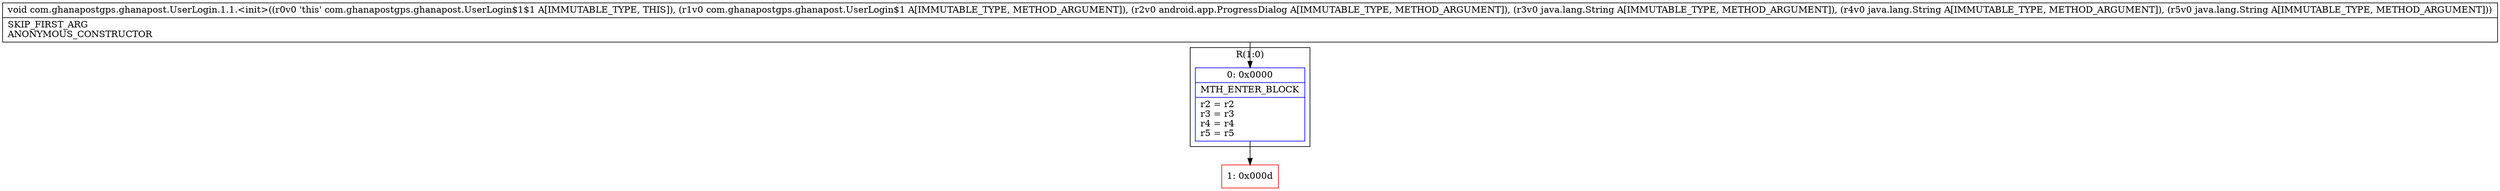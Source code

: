digraph "CFG forcom.ghanapostgps.ghanapost.UserLogin.1.1.\<init\>(Lcom\/ghanapostgps\/ghanapost\/UserLogin$1;Landroid\/app\/ProgressDialog;Ljava\/lang\/String;Ljava\/lang\/String;Ljava\/lang\/String;)V" {
subgraph cluster_Region_1657167637 {
label = "R(1:0)";
node [shape=record,color=blue];
Node_0 [shape=record,label="{0\:\ 0x0000|MTH_ENTER_BLOCK\l|r2 = r2\lr3 = r3\lr4 = r4\lr5 = r5\l}"];
}
Node_1 [shape=record,color=red,label="{1\:\ 0x000d}"];
MethodNode[shape=record,label="{void com.ghanapostgps.ghanapost.UserLogin.1.1.\<init\>((r0v0 'this' com.ghanapostgps.ghanapost.UserLogin$1$1 A[IMMUTABLE_TYPE, THIS]), (r1v0 com.ghanapostgps.ghanapost.UserLogin$1 A[IMMUTABLE_TYPE, METHOD_ARGUMENT]), (r2v0 android.app.ProgressDialog A[IMMUTABLE_TYPE, METHOD_ARGUMENT]), (r3v0 java.lang.String A[IMMUTABLE_TYPE, METHOD_ARGUMENT]), (r4v0 java.lang.String A[IMMUTABLE_TYPE, METHOD_ARGUMENT]), (r5v0 java.lang.String A[IMMUTABLE_TYPE, METHOD_ARGUMENT]))  | SKIP_FIRST_ARG\lANONYMOUS_CONSTRUCTOR\l}"];
MethodNode -> Node_0;
Node_0 -> Node_1;
}

